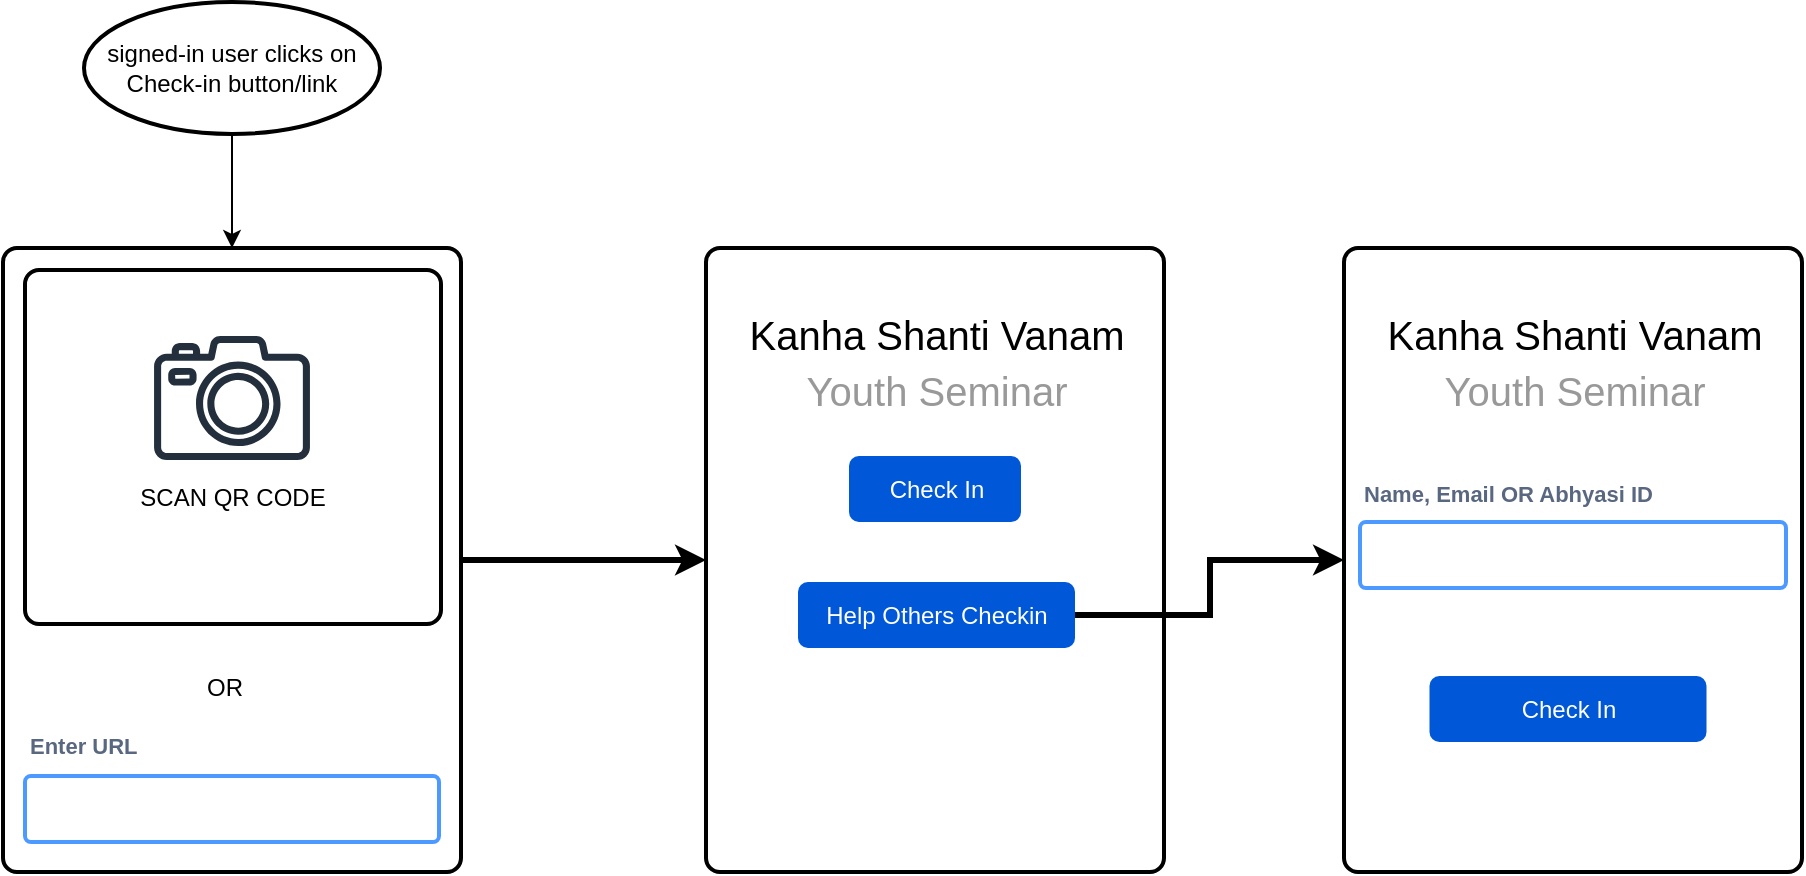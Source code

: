 <mxfile version="16.1.0" type="github">
  <diagram id="7IqZU7v-QbU3dHQ2udvu" name="Page-1">
    <mxGraphModel dx="1186" dy="615" grid="0" gridSize="10" guides="1" tooltips="1" connect="1" arrows="1" fold="1" page="0" pageScale="1" pageWidth="850" pageHeight="1100" math="0" shadow="0">
      <root>
        <mxCell id="0" />
        <mxCell id="1" parent="0" />
        <mxCell id="3OlBQHeY5DATznDpSVn_-12" style="edgeStyle=orthogonalEdgeStyle;rounded=0;orthogonalLoop=1;jettySize=auto;html=1;entryX=0.5;entryY=0;entryDx=0;entryDy=0;" edge="1" parent="1" source="3OlBQHeY5DATznDpSVn_-2" target="3OlBQHeY5DATznDpSVn_-3">
          <mxGeometry relative="1" as="geometry" />
        </mxCell>
        <mxCell id="3OlBQHeY5DATznDpSVn_-2" value="signed-in user clicks on Check-in button/link" style="strokeWidth=2;html=1;shape=mxgraph.flowchart.start_1;whiteSpace=wrap;" vertex="1" parent="1">
          <mxGeometry x="155" y="36" width="148" height="66" as="geometry" />
        </mxCell>
        <mxCell id="3OlBQHeY5DATznDpSVn_-13" value="" style="group" vertex="1" connectable="0" parent="1">
          <mxGeometry x="114.5" y="159" width="229" height="312" as="geometry" />
        </mxCell>
        <mxCell id="3OlBQHeY5DATznDpSVn_-3" value="" style="rounded=1;whiteSpace=wrap;html=1;absoluteArcSize=1;arcSize=14;strokeWidth=2;" vertex="1" parent="3OlBQHeY5DATznDpSVn_-13">
          <mxGeometry width="229" height="312" as="geometry" />
        </mxCell>
        <mxCell id="3OlBQHeY5DATznDpSVn_-6" value="" style="rounded=1;whiteSpace=wrap;html=1;absoluteArcSize=1;arcSize=14;strokeWidth=2;" vertex="1" parent="3OlBQHeY5DATznDpSVn_-13">
          <mxGeometry x="11" y="11" width="208" height="177" as="geometry" />
        </mxCell>
        <mxCell id="3OlBQHeY5DATznDpSVn_-5" value="" style="sketch=0;outlineConnect=0;fontColor=#232F3E;gradientColor=none;fillColor=#232F3D;strokeColor=none;dashed=0;verticalLabelPosition=bottom;verticalAlign=top;align=center;html=1;fontSize=12;fontStyle=0;aspect=fixed;pointerEvents=1;shape=mxgraph.aws4.camera2;" vertex="1" parent="3OlBQHeY5DATznDpSVn_-13">
          <mxGeometry x="75.5" y="44" width="78" height="62" as="geometry" />
        </mxCell>
        <mxCell id="3OlBQHeY5DATznDpSVn_-7" value="SCAN QR CODE" style="text;html=1;align=center;verticalAlign=middle;resizable=0;points=[];autosize=1;strokeColor=none;fillColor=none;" vertex="1" parent="3OlBQHeY5DATznDpSVn_-13">
          <mxGeometry x="63" y="116" width="103" height="18" as="geometry" />
        </mxCell>
        <mxCell id="3OlBQHeY5DATznDpSVn_-8" value="OR" style="text;html=1;align=center;verticalAlign=middle;resizable=0;points=[];autosize=1;strokeColor=none;fillColor=none;" vertex="1" parent="3OlBQHeY5DATznDpSVn_-13">
          <mxGeometry x="96.5" y="211" width="28" height="18" as="geometry" />
        </mxCell>
        <mxCell id="3OlBQHeY5DATznDpSVn_-10" value="Enter URL" style="fillColor=none;strokeColor=none;html=1;fontSize=11;fontStyle=0;align=left;fontColor=#596780;fontStyle=1;fontSize=11" vertex="1" parent="3OlBQHeY5DATznDpSVn_-13">
          <mxGeometry x="11" y="239" width="133" height="20" as="geometry" />
        </mxCell>
        <mxCell id="3OlBQHeY5DATznDpSVn_-11" value="" style="rounded=1;arcSize=9;align=left;spacingLeft=5;strokeColor=#4C9AFF;html=1;strokeWidth=2;fontSize=12" vertex="1" parent="3OlBQHeY5DATznDpSVn_-13">
          <mxGeometry x="11" y="264" width="207" height="33" as="geometry" />
        </mxCell>
        <mxCell id="3OlBQHeY5DATznDpSVn_-15" value="" style="rounded=1;whiteSpace=wrap;html=1;absoluteArcSize=1;arcSize=14;strokeWidth=2;" vertex="1" parent="1">
          <mxGeometry x="466" y="159" width="229" height="312" as="geometry" />
        </mxCell>
        <mxCell id="3OlBQHeY5DATznDpSVn_-28" value="Check In" style="rounded=1;fillColor=#0057D8;strokeColor=none;html=1;fontColor=#ffffff;align=center;verticalAlign=middle;fontStyle=0;fontSize=12;sketch=0;" vertex="1" parent="1">
          <mxGeometry x="537.5" y="263" width="86" height="33" as="geometry" />
        </mxCell>
        <mxCell id="3OlBQHeY5DATznDpSVn_-31" style="edgeStyle=orthogonalEdgeStyle;rounded=0;orthogonalLoop=1;jettySize=auto;html=1;entryX=0;entryY=0.5;entryDx=0;entryDy=0;fontSize=20;fontColor=#999999;strokeWidth=3;" edge="1" parent="1" source="3OlBQHeY5DATznDpSVn_-3" target="3OlBQHeY5DATznDpSVn_-15">
          <mxGeometry relative="1" as="geometry" />
        </mxCell>
        <mxCell id="3OlBQHeY5DATznDpSVn_-32" value="Help Others Checkin" style="rounded=1;fillColor=#0057D8;strokeColor=none;html=1;fontColor=#ffffff;align=center;verticalAlign=middle;fontStyle=0;fontSize=12;sketch=0;" vertex="1" parent="1">
          <mxGeometry x="512" y="326" width="138.5" height="33" as="geometry" />
        </mxCell>
        <mxCell id="3OlBQHeY5DATznDpSVn_-33" value="" style="rounded=1;whiteSpace=wrap;html=1;absoluteArcSize=1;arcSize=14;strokeWidth=2;" vertex="1" parent="1">
          <mxGeometry x="785" y="159" width="229" height="312" as="geometry" />
        </mxCell>
        <mxCell id="3OlBQHeY5DATznDpSVn_-34" value="" style="edgeStyle=orthogonalEdgeStyle;rounded=0;orthogonalLoop=1;jettySize=auto;html=1;fontSize=20;fontColor=#999999;exitX=1;exitY=0.5;exitDx=0;exitDy=0;strokeWidth=3;" edge="1" parent="1" source="3OlBQHeY5DATznDpSVn_-32" target="3OlBQHeY5DATznDpSVn_-33">
          <mxGeometry relative="1" as="geometry">
            <Array as="points">
              <mxPoint x="718" y="343" />
              <mxPoint x="718" y="315" />
            </Array>
          </mxGeometry>
        </mxCell>
        <mxCell id="3OlBQHeY5DATznDpSVn_-35" value="Name, Email OR Abhyasi ID" style="fillColor=none;strokeColor=none;html=1;fontSize=11;fontStyle=0;align=left;fontColor=#596780;fontStyle=1;fontSize=11" vertex="1" parent="1">
          <mxGeometry x="793" y="272" width="208" height="20" as="geometry" />
        </mxCell>
        <mxCell id="3OlBQHeY5DATznDpSVn_-36" value="" style="rounded=1;arcSize=9;align=left;spacingLeft=5;strokeColor=#4C9AFF;html=1;strokeWidth=2;fontSize=12;fontColor=#999999;" vertex="1" parent="1">
          <mxGeometry x="793" y="296" width="213" height="33" as="geometry" />
        </mxCell>
        <mxCell id="3OlBQHeY5DATznDpSVn_-37" value="Check In" style="rounded=1;fillColor=#0057D8;strokeColor=none;html=1;fontColor=#ffffff;align=center;verticalAlign=middle;fontStyle=0;fontSize=12;sketch=0;" vertex="1" parent="1">
          <mxGeometry x="827.75" y="373" width="138.5" height="33" as="geometry" />
        </mxCell>
        <mxCell id="3OlBQHeY5DATznDpSVn_-38" value="" style="group" vertex="1" connectable="0" parent="1">
          <mxGeometry x="482" y="188" width="197" height="56" as="geometry" />
        </mxCell>
        <mxCell id="3OlBQHeY5DATznDpSVn_-29" value="Kanha Shanti Vanam" style="text;html=1;align=center;verticalAlign=middle;resizable=0;points=[];autosize=1;strokeColor=none;fillColor=none;fontSize=20;" vertex="1" parent="3OlBQHeY5DATznDpSVn_-38">
          <mxGeometry width="197" height="28" as="geometry" />
        </mxCell>
        <mxCell id="3OlBQHeY5DATznDpSVn_-30" value="Youth Seminar" style="text;html=1;align=center;verticalAlign=middle;resizable=0;points=[];autosize=1;strokeColor=none;fillColor=none;fontSize=20;fontColor=#999999;" vertex="1" parent="3OlBQHeY5DATznDpSVn_-38">
          <mxGeometry x="28.5" y="28" width="140" height="28" as="geometry" />
        </mxCell>
        <mxCell id="3OlBQHeY5DATznDpSVn_-39" value="" style="group" vertex="1" connectable="0" parent="1">
          <mxGeometry x="801" y="188" width="197" height="56" as="geometry" />
        </mxCell>
        <mxCell id="3OlBQHeY5DATznDpSVn_-40" value="Kanha Shanti Vanam" style="text;html=1;align=center;verticalAlign=middle;resizable=0;points=[];autosize=1;strokeColor=none;fillColor=none;fontSize=20;" vertex="1" parent="3OlBQHeY5DATznDpSVn_-39">
          <mxGeometry width="197" height="28" as="geometry" />
        </mxCell>
        <mxCell id="3OlBQHeY5DATznDpSVn_-41" value="Youth Seminar" style="text;html=1;align=center;verticalAlign=middle;resizable=0;points=[];autosize=1;strokeColor=none;fillColor=none;fontSize=20;fontColor=#999999;" vertex="1" parent="3OlBQHeY5DATznDpSVn_-39">
          <mxGeometry x="28.5" y="28" width="140" height="28" as="geometry" />
        </mxCell>
      </root>
    </mxGraphModel>
  </diagram>
</mxfile>
